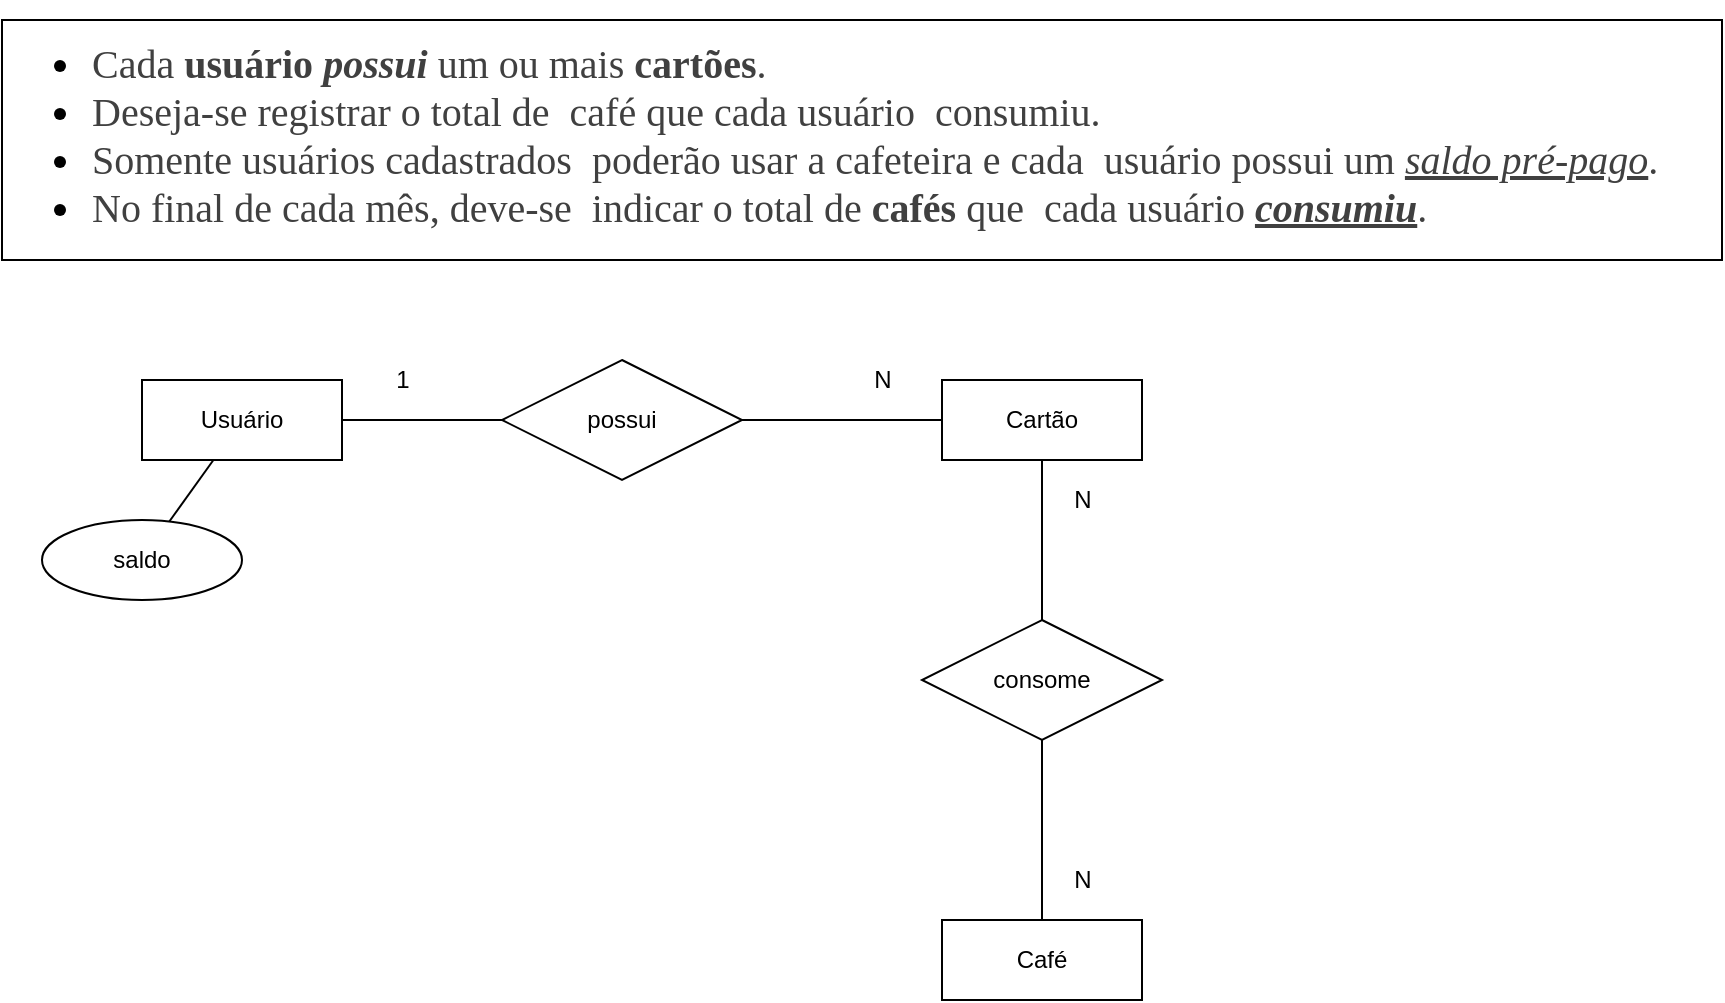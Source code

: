 <mxfile version="13.6.9"><diagram id="eK0izfyjH0In4iwbQyWg" name="Page-1"><mxGraphModel dx="1118" dy="506" grid="1" gridSize="10" guides="1" tooltips="1" connect="1" arrows="1" fold="1" page="1" pageScale="1" pageWidth="827" pageHeight="1169" math="0" shadow="0"><root><mxCell id="0"/><mxCell id="1" parent="0"/><mxCell id="ypttk8_xSWDvE0xu4iAl-1" value="&lt;ul style=&quot;font-size: 20px&quot;&gt;&lt;li&gt;&lt;font style=&quot;font-size: 20px&quot;&gt;&lt;span style=&quot;font-family: &amp;#34;calibri&amp;#34; ; color: rgb(64 , 64 , 64)&quot;&gt;Cada &lt;b&gt;usuário &lt;i&gt;possui &lt;/i&gt;&lt;/b&gt;um ou mais &lt;b&gt;cartões&lt;/b&gt;.&lt;/span&gt;&lt;span style=&quot;font-family: &amp;#34;calibri&amp;#34; ; color: rgb(64 , 64 , 64)&quot;&gt;&lt;br&gt;&lt;/span&gt;&lt;/font&gt;&lt;/li&gt;&lt;li&gt;&lt;font style=&quot;font-size: 20px&quot;&gt;&lt;span style=&quot;font-family: &amp;#34;calibri&amp;#34; ; color: rgb(64 , 64 , 64)&quot;&gt;Deseja-se registrar o total de&lt;span&gt;&amp;nbsp; &lt;/span&gt;café que cada usuário&lt;span&gt;&amp;nbsp; &lt;/span&gt;consumiu.&lt;/span&gt;&lt;/font&gt;&lt;/li&gt;&lt;li&gt;&lt;font style=&quot;font-size: 20px&quot;&gt;&lt;span style=&quot;font-family: &amp;#34;calibri&amp;#34; ; color: rgb(64 , 64 , 64)&quot;&gt;Somente usuários cadastrados&lt;span&gt;&amp;nbsp; &lt;/span&gt;poderão usar a cafeteira e cada&lt;span&gt;&amp;nbsp; &lt;/span&gt;usuário possui um &lt;u&gt;&lt;i&gt;saldo pré-pago&lt;/i&gt;&lt;/u&gt;.&lt;/span&gt;&lt;/font&gt;&lt;/li&gt;&lt;li&gt;&lt;font style=&quot;font-size: 20px&quot;&gt;&lt;span style=&quot;font-family: &amp;#34;calibri&amp;#34; ; color: rgb(64 , 64 , 64)&quot;&gt;No final de cada mês, deve-se&lt;span&gt;&amp;nbsp; &lt;/span&gt;indicar o total de &lt;b&gt;cafés &lt;/b&gt;que&lt;span&gt;&amp;nbsp; &lt;/span&gt;cada usuário &lt;b&gt;&lt;i&gt;&lt;u&gt;consumiu&lt;/u&gt;&lt;/i&gt;&lt;/b&gt;.&lt;/span&gt;&lt;/font&gt;&lt;/li&gt;&lt;/ul&gt;" style="text;html=1;spacing=5;spacingTop=-20;whiteSpace=wrap;overflow=hidden;rounded=0;strokeColor=#000000;" vertex="1" parent="1"><mxGeometry x="10" y="20" width="860" height="120" as="geometry"/></mxCell><mxCell id="ypttk8_xSWDvE0xu4iAl-2" value="Usuário" style="whiteSpace=wrap;html=1;align=center;strokeColor=#000000;fillColor=none;" vertex="1" parent="1"><mxGeometry x="80" y="200" width="100" height="40" as="geometry"/></mxCell><mxCell id="ypttk8_xSWDvE0xu4iAl-9" style="edgeStyle=orthogonalEdgeStyle;rounded=0;orthogonalLoop=1;jettySize=auto;html=1;entryX=0.5;entryY=0;entryDx=0;entryDy=0;endArrow=none;endFill=0;" edge="1" parent="1" source="ypttk8_xSWDvE0xu4iAl-3" target="ypttk8_xSWDvE0xu4iAl-6"><mxGeometry relative="1" as="geometry"><Array as="points"><mxPoint x="530" y="300"/><mxPoint x="530" y="300"/></Array></mxGeometry></mxCell><mxCell id="ypttk8_xSWDvE0xu4iAl-3" value="&lt;div&gt;Cartão&lt;/div&gt;" style="whiteSpace=wrap;html=1;align=center;strokeColor=#000000;fillColor=none;" vertex="1" parent="1"><mxGeometry x="480" y="200" width="100" height="40" as="geometry"/></mxCell><mxCell id="ypttk8_xSWDvE0xu4iAl-4" value="Café" style="whiteSpace=wrap;html=1;align=center;strokeColor=#000000;fillColor=none;" vertex="1" parent="1"><mxGeometry x="480" y="470" width="100" height="40" as="geometry"/></mxCell><mxCell id="ypttk8_xSWDvE0xu4iAl-8" style="edgeStyle=orthogonalEdgeStyle;rounded=0;orthogonalLoop=1;jettySize=auto;html=1;entryX=0;entryY=0.5;entryDx=0;entryDy=0;endArrow=none;endFill=0;" edge="1" parent="1" source="ypttk8_xSWDvE0xu4iAl-5" target="ypttk8_xSWDvE0xu4iAl-3"><mxGeometry relative="1" as="geometry"/></mxCell><mxCell id="ypttk8_xSWDvE0xu4iAl-5" value="possui" style="shape=rhombus;perimeter=rhombusPerimeter;whiteSpace=wrap;html=1;align=center;strokeColor=#000000;fillColor=none;" vertex="1" parent="1"><mxGeometry x="260" y="190" width="120" height="60" as="geometry"/></mxCell><mxCell id="ypttk8_xSWDvE0xu4iAl-10" style="edgeStyle=orthogonalEdgeStyle;rounded=0;orthogonalLoop=1;jettySize=auto;html=1;endArrow=none;endFill=0;" edge="1" parent="1" source="ypttk8_xSWDvE0xu4iAl-6" target="ypttk8_xSWDvE0xu4iAl-4"><mxGeometry relative="1" as="geometry"/></mxCell><mxCell id="ypttk8_xSWDvE0xu4iAl-6" value="consome" style="shape=rhombus;perimeter=rhombusPerimeter;whiteSpace=wrap;html=1;align=center;strokeColor=#000000;fillColor=none;" vertex="1" parent="1"><mxGeometry x="470" y="320" width="120" height="60" as="geometry"/></mxCell><mxCell id="ypttk8_xSWDvE0xu4iAl-7" value="" style="endArrow=none;html=1;rounded=0;entryX=0;entryY=0.5;entryDx=0;entryDy=0;" edge="1" parent="1" source="ypttk8_xSWDvE0xu4iAl-2" target="ypttk8_xSWDvE0xu4iAl-5"><mxGeometry relative="1" as="geometry"><mxPoint x="470" y="270" as="sourcePoint"/><mxPoint x="630" y="270" as="targetPoint"/></mxGeometry></mxCell><mxCell id="ypttk8_xSWDvE0xu4iAl-12" value="saldo" style="ellipse;whiteSpace=wrap;html=1;align=center;strokeColor=#000000;fillColor=none;" vertex="1" parent="1"><mxGeometry x="30" y="270" width="100" height="40" as="geometry"/></mxCell><mxCell id="ypttk8_xSWDvE0xu4iAl-13" value="" style="endArrow=none;html=1;rounded=0;" edge="1" parent="1" source="ypttk8_xSWDvE0xu4iAl-12" target="ypttk8_xSWDvE0xu4iAl-2"><mxGeometry relative="1" as="geometry"><mxPoint x="350" y="270" as="sourcePoint"/><mxPoint x="510" y="270" as="targetPoint"/></mxGeometry></mxCell><mxCell id="ypttk8_xSWDvE0xu4iAl-14" value="N" style="text;html=1;align=center;verticalAlign=middle;resizable=0;points=[];autosize=1;" vertex="1" parent="1"><mxGeometry x="440" y="190" width="20" height="20" as="geometry"/></mxCell><mxCell id="ypttk8_xSWDvE0xu4iAl-15" value="1" style="text;html=1;align=center;verticalAlign=middle;resizable=0;points=[];autosize=1;" vertex="1" parent="1"><mxGeometry x="200" y="190" width="20" height="20" as="geometry"/></mxCell><mxCell id="ypttk8_xSWDvE0xu4iAl-17" value="N" style="text;html=1;align=center;verticalAlign=middle;resizable=0;points=[];autosize=1;" vertex="1" parent="1"><mxGeometry x="540" y="440" width="20" height="20" as="geometry"/></mxCell><mxCell id="ypttk8_xSWDvE0xu4iAl-18" value="N" style="text;html=1;align=center;verticalAlign=middle;resizable=0;points=[];autosize=1;" vertex="1" parent="1"><mxGeometry x="540" y="250" width="20" height="20" as="geometry"/></mxCell></root></mxGraphModel></diagram></mxfile>